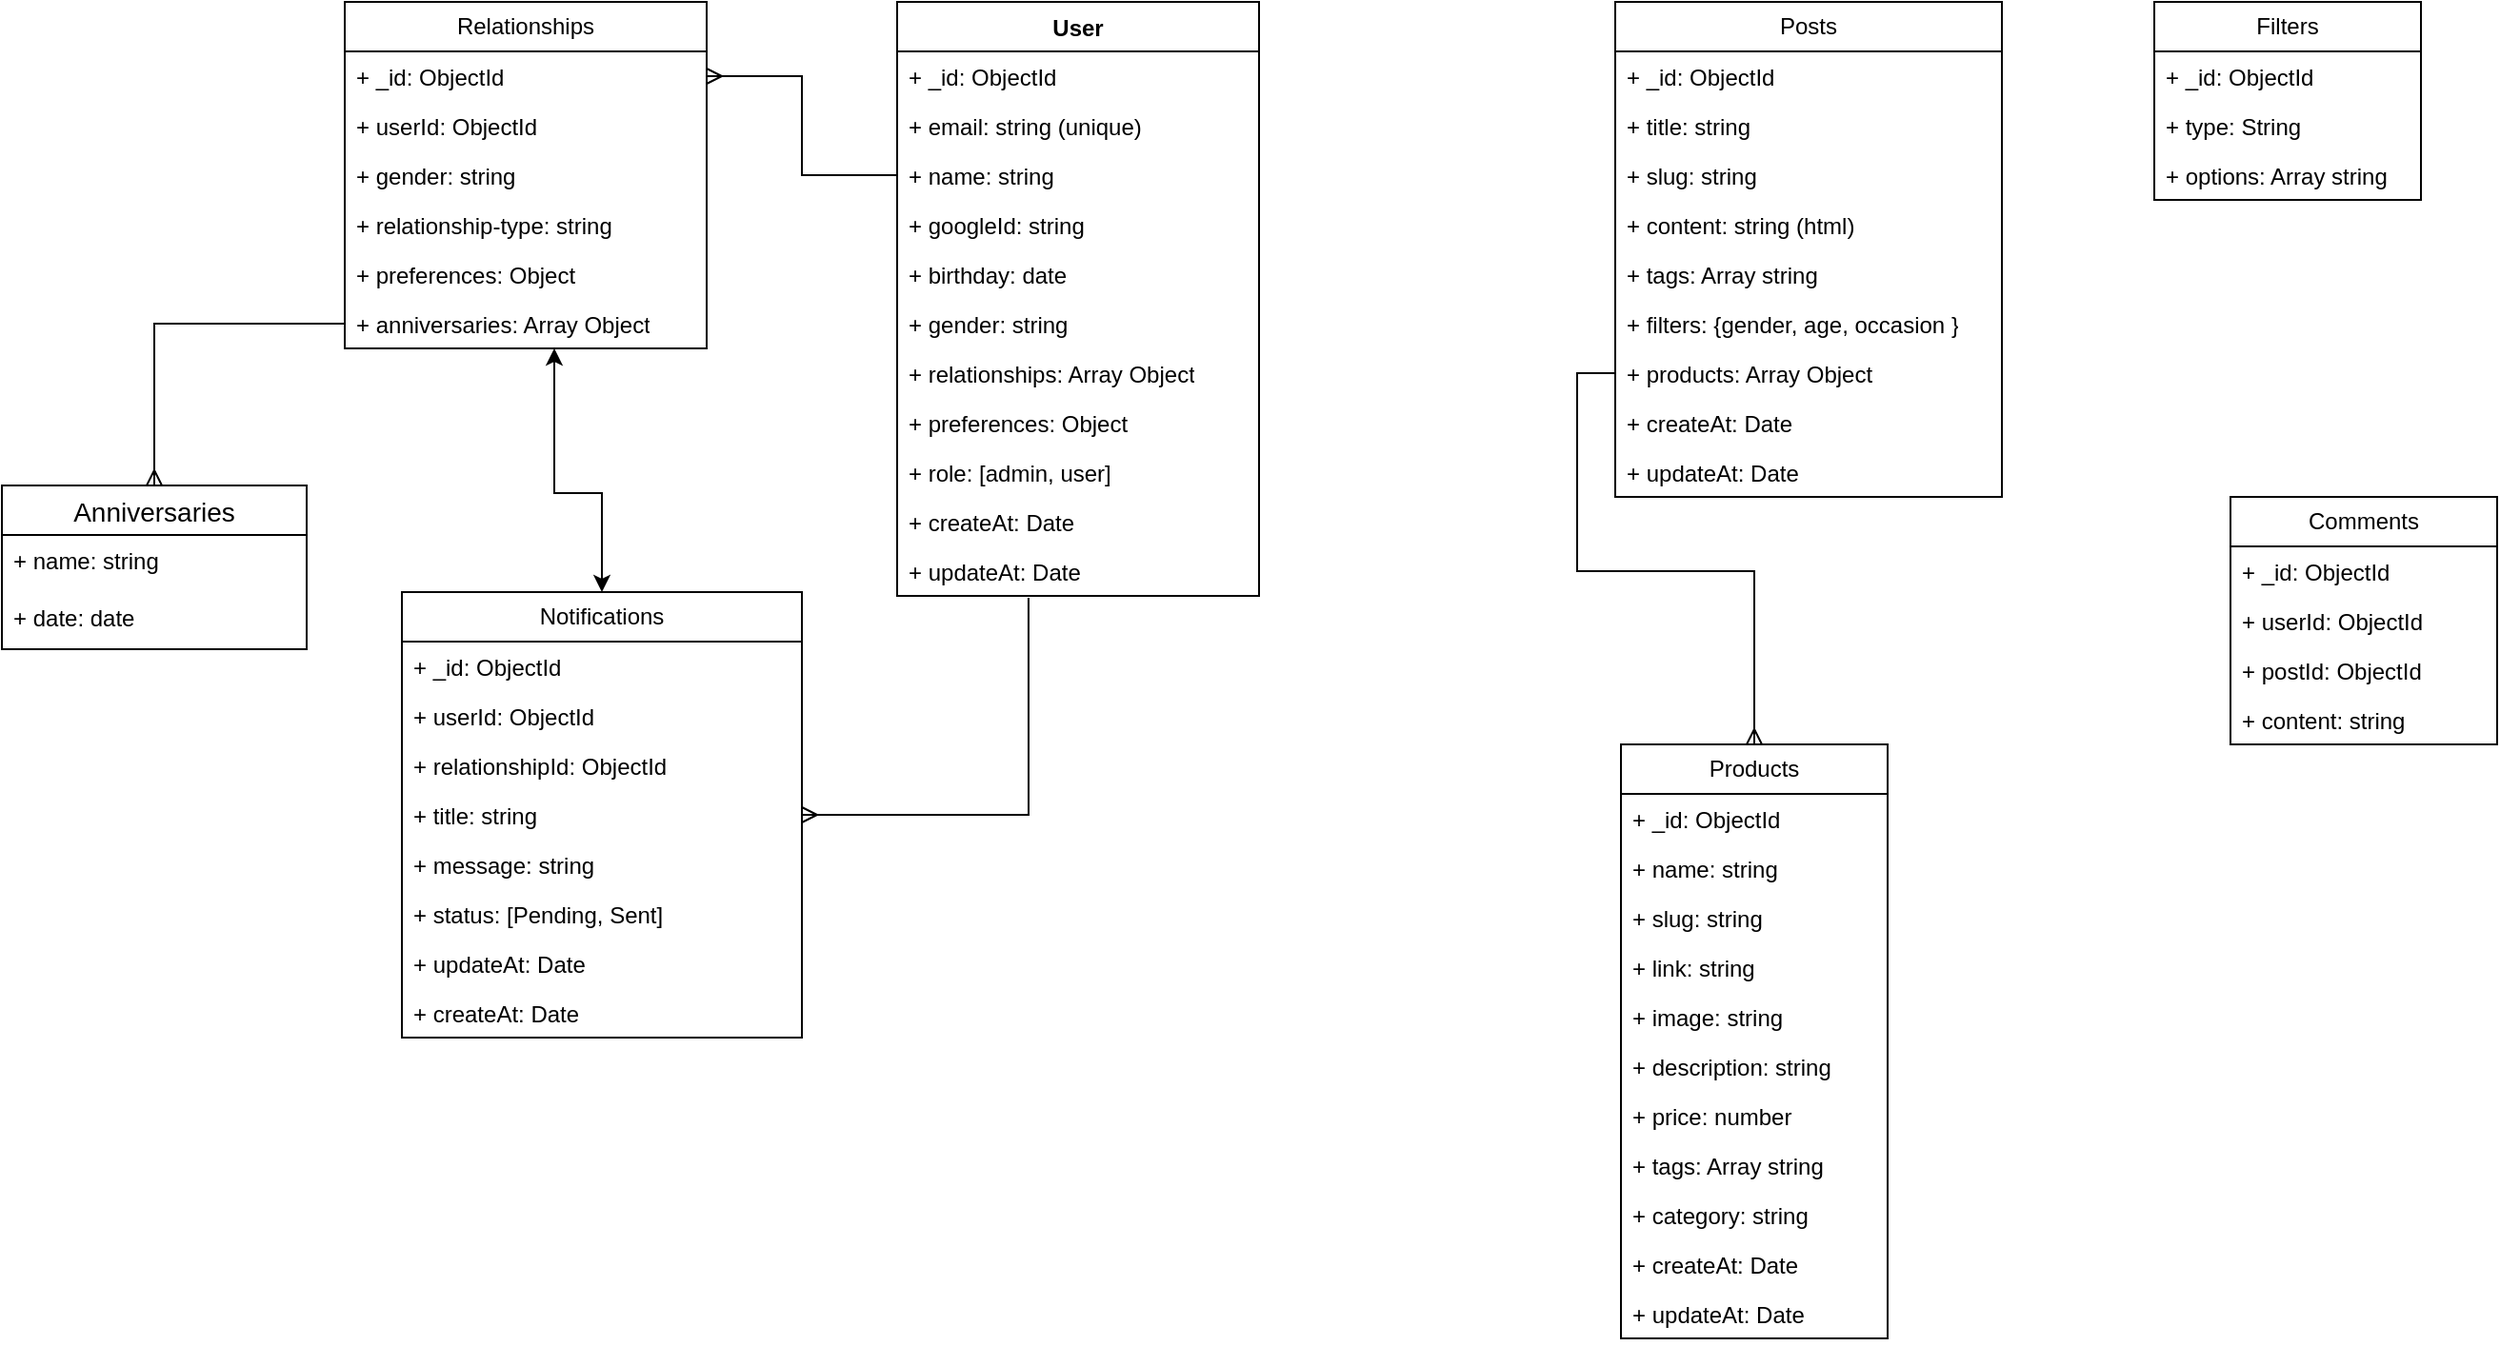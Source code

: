 <mxfile version="26.0.4">
  <diagram name="Trang-1" id="--xrfrz-BZa6Kmq3hvPH">
    <mxGraphModel dx="3074" dy="732" grid="1" gridSize="10" guides="1" tooltips="1" connect="1" arrows="1" fold="1" page="1" pageScale="1" pageWidth="1654" pageHeight="2336" math="0" shadow="0">
      <root>
        <mxCell id="0" />
        <mxCell id="1" parent="0" />
        <mxCell id="nXrRDYK2SzlN4TtGPAdK-11" value="User" style="swimlane;fontStyle=1;align=center;verticalAlign=top;childLayout=stackLayout;horizontal=1;startSize=26;horizontalStack=0;resizeParent=1;resizeParentMax=0;resizeLast=0;collapsible=1;marginBottom=0;whiteSpace=wrap;html=1;" parent="1" vertex="1">
          <mxGeometry x="380" y="90" width="190" height="312" as="geometry" />
        </mxCell>
        <mxCell id="nXrRDYK2SzlN4TtGPAdK-12" value="+ _id: ObjectId" style="text;strokeColor=none;fillColor=none;align=left;verticalAlign=top;spacingLeft=4;spacingRight=4;overflow=hidden;rotatable=0;points=[[0,0.5],[1,0.5]];portConstraint=eastwest;whiteSpace=wrap;html=1;" parent="nXrRDYK2SzlN4TtGPAdK-11" vertex="1">
          <mxGeometry y="26" width="190" height="26" as="geometry" />
        </mxCell>
        <mxCell id="nXrRDYK2SzlN4TtGPAdK-17" value="+ email: string (unique)" style="text;strokeColor=none;fillColor=none;align=left;verticalAlign=top;spacingLeft=4;spacingRight=4;overflow=hidden;rotatable=0;points=[[0,0.5],[1,0.5]];portConstraint=eastwest;whiteSpace=wrap;html=1;" parent="nXrRDYK2SzlN4TtGPAdK-11" vertex="1">
          <mxGeometry y="52" width="190" height="26" as="geometry" />
        </mxCell>
        <mxCell id="nXrRDYK2SzlN4TtGPAdK-18" value="+ name: string&amp;nbsp;" style="text;strokeColor=none;fillColor=none;align=left;verticalAlign=top;spacingLeft=4;spacingRight=4;overflow=hidden;rotatable=0;points=[[0,0.5],[1,0.5]];portConstraint=eastwest;whiteSpace=wrap;html=1;" parent="nXrRDYK2SzlN4TtGPAdK-11" vertex="1">
          <mxGeometry y="78" width="190" height="26" as="geometry" />
        </mxCell>
        <mxCell id="nXrRDYK2SzlN4TtGPAdK-25" value="+ googleId: string" style="text;strokeColor=none;fillColor=none;align=left;verticalAlign=top;spacingLeft=4;spacingRight=4;overflow=hidden;rotatable=0;points=[[0,0.5],[1,0.5]];portConstraint=eastwest;whiteSpace=wrap;html=1;" parent="nXrRDYK2SzlN4TtGPAdK-11" vertex="1">
          <mxGeometry y="104" width="190" height="26" as="geometry" />
        </mxCell>
        <mxCell id="nXrRDYK2SzlN4TtGPAdK-19" value="+ birthday: date" style="text;strokeColor=none;fillColor=none;align=left;verticalAlign=top;spacingLeft=4;spacingRight=4;overflow=hidden;rotatable=0;points=[[0,0.5],[1,0.5]];portConstraint=eastwest;whiteSpace=wrap;html=1;" parent="nXrRDYK2SzlN4TtGPAdK-11" vertex="1">
          <mxGeometry y="130" width="190" height="26" as="geometry" />
        </mxCell>
        <mxCell id="nXrRDYK2SzlN4TtGPAdK-20" value="+ gender: string" style="text;strokeColor=none;fillColor=none;align=left;verticalAlign=top;spacingLeft=4;spacingRight=4;overflow=hidden;rotatable=0;points=[[0,0.5],[1,0.5]];portConstraint=eastwest;whiteSpace=wrap;html=1;" parent="nXrRDYK2SzlN4TtGPAdK-11" vertex="1">
          <mxGeometry y="156" width="190" height="26" as="geometry" />
        </mxCell>
        <mxCell id="nXrRDYK2SzlN4TtGPAdK-21" value="+ relationships: Array Object" style="text;strokeColor=none;fillColor=none;align=left;verticalAlign=top;spacingLeft=4;spacingRight=4;overflow=hidden;rotatable=0;points=[[0,0.5],[1,0.5]];portConstraint=eastwest;whiteSpace=wrap;html=1;" parent="nXrRDYK2SzlN4TtGPAdK-11" vertex="1">
          <mxGeometry y="182" width="190" height="26" as="geometry" />
        </mxCell>
        <mxCell id="nXrRDYK2SzlN4TtGPAdK-22" value="+ preferences: Object" style="text;strokeColor=none;fillColor=none;align=left;verticalAlign=top;spacingLeft=4;spacingRight=4;overflow=hidden;rotatable=0;points=[[0,0.5],[1,0.5]];portConstraint=eastwest;whiteSpace=wrap;html=1;" parent="nXrRDYK2SzlN4TtGPAdK-11" vertex="1">
          <mxGeometry y="208" width="190" height="26" as="geometry" />
        </mxCell>
        <mxCell id="aT9ikR8N9o_AzXJabpUz-1" value="+ role: [admin, user]" style="text;strokeColor=none;fillColor=none;align=left;verticalAlign=top;spacingLeft=4;spacingRight=4;overflow=hidden;rotatable=0;points=[[0,0.5],[1,0.5]];portConstraint=eastwest;whiteSpace=wrap;html=1;" vertex="1" parent="nXrRDYK2SzlN4TtGPAdK-11">
          <mxGeometry y="234" width="190" height="26" as="geometry" />
        </mxCell>
        <mxCell id="nXrRDYK2SzlN4TtGPAdK-35" value="+ createAt: Date" style="text;strokeColor=none;fillColor=none;align=left;verticalAlign=top;spacingLeft=4;spacingRight=4;overflow=hidden;rotatable=0;points=[[0,0.5],[1,0.5]];portConstraint=eastwest;whiteSpace=wrap;html=1;" parent="nXrRDYK2SzlN4TtGPAdK-11" vertex="1">
          <mxGeometry y="260" width="190" height="26" as="geometry" />
        </mxCell>
        <mxCell id="nXrRDYK2SzlN4TtGPAdK-36" value="+ updateAt: Date" style="text;strokeColor=none;fillColor=none;align=left;verticalAlign=top;spacingLeft=4;spacingRight=4;overflow=hidden;rotatable=0;points=[[0,0.5],[1,0.5]];portConstraint=eastwest;whiteSpace=wrap;html=1;" parent="nXrRDYK2SzlN4TtGPAdK-11" vertex="1">
          <mxGeometry y="286" width="190" height="26" as="geometry" />
        </mxCell>
        <mxCell id="nXrRDYK2SzlN4TtGPAdK-30" value="Posts" style="swimlane;fontStyle=0;childLayout=stackLayout;horizontal=1;startSize=26;fillColor=none;horizontalStack=0;resizeParent=1;resizeParentMax=0;resizeLast=0;collapsible=1;marginBottom=0;whiteSpace=wrap;html=1;" parent="1" vertex="1">
          <mxGeometry x="757" y="90" width="203" height="260" as="geometry" />
        </mxCell>
        <mxCell id="nXrRDYK2SzlN4TtGPAdK-31" value="+ _id: ObjectId" style="text;strokeColor=none;fillColor=none;align=left;verticalAlign=top;spacingLeft=4;spacingRight=4;overflow=hidden;rotatable=0;points=[[0,0.5],[1,0.5]];portConstraint=eastwest;whiteSpace=wrap;html=1;" parent="nXrRDYK2SzlN4TtGPAdK-30" vertex="1">
          <mxGeometry y="26" width="203" height="26" as="geometry" />
        </mxCell>
        <mxCell id="nXrRDYK2SzlN4TtGPAdK-32" value="+ title: string" style="text;strokeColor=none;fillColor=none;align=left;verticalAlign=top;spacingLeft=4;spacingRight=4;overflow=hidden;rotatable=0;points=[[0,0.5],[1,0.5]];portConstraint=eastwest;whiteSpace=wrap;html=1;" parent="nXrRDYK2SzlN4TtGPAdK-30" vertex="1">
          <mxGeometry y="52" width="203" height="26" as="geometry" />
        </mxCell>
        <mxCell id="nXrRDYK2SzlN4TtGPAdK-55" value="+ slug: string" style="text;strokeColor=none;fillColor=none;align=left;verticalAlign=top;spacingLeft=4;spacingRight=4;overflow=hidden;rotatable=0;points=[[0,0.5],[1,0.5]];portConstraint=eastwest;whiteSpace=wrap;html=1;" parent="nXrRDYK2SzlN4TtGPAdK-30" vertex="1">
          <mxGeometry y="78" width="203" height="26" as="geometry" />
        </mxCell>
        <mxCell id="nXrRDYK2SzlN4TtGPAdK-33" value="+ content: string (html)" style="text;strokeColor=none;fillColor=none;align=left;verticalAlign=top;spacingLeft=4;spacingRight=4;overflow=hidden;rotatable=0;points=[[0,0.5],[1,0.5]];portConstraint=eastwest;whiteSpace=wrap;html=1;" parent="nXrRDYK2SzlN4TtGPAdK-30" vertex="1">
          <mxGeometry y="104" width="203" height="26" as="geometry" />
        </mxCell>
        <mxCell id="nXrRDYK2SzlN4TtGPAdK-60" value="+ tags: Array string" style="text;strokeColor=none;fillColor=none;align=left;verticalAlign=top;spacingLeft=4;spacingRight=4;overflow=hidden;rotatable=0;points=[[0,0.5],[1,0.5]];portConstraint=eastwest;whiteSpace=wrap;html=1;" parent="nXrRDYK2SzlN4TtGPAdK-30" vertex="1">
          <mxGeometry y="130" width="203" height="26" as="geometry" />
        </mxCell>
        <mxCell id="nXrRDYK2SzlN4TtGPAdK-59" value="+ filters: {gender, age, occasion }" style="text;strokeColor=none;fillColor=none;align=left;verticalAlign=top;spacingLeft=4;spacingRight=4;overflow=hidden;rotatable=0;points=[[0,0.5],[1,0.5]];portConstraint=eastwest;whiteSpace=wrap;html=1;" parent="nXrRDYK2SzlN4TtGPAdK-30" vertex="1">
          <mxGeometry y="156" width="203" height="26" as="geometry" />
        </mxCell>
        <mxCell id="nXrRDYK2SzlN4TtGPAdK-34" value="+ products: Array Object" style="text;strokeColor=none;fillColor=none;align=left;verticalAlign=top;spacingLeft=4;spacingRight=4;overflow=hidden;rotatable=0;points=[[0,0.5],[1,0.5]];portConstraint=eastwest;whiteSpace=wrap;html=1;" parent="nXrRDYK2SzlN4TtGPAdK-30" vertex="1">
          <mxGeometry y="182" width="203" height="26" as="geometry" />
        </mxCell>
        <mxCell id="nXrRDYK2SzlN4TtGPAdK-23" value="+ createAt: Date" style="text;strokeColor=none;fillColor=none;align=left;verticalAlign=top;spacingLeft=4;spacingRight=4;overflow=hidden;rotatable=0;points=[[0,0.5],[1,0.5]];portConstraint=eastwest;whiteSpace=wrap;html=1;" parent="nXrRDYK2SzlN4TtGPAdK-30" vertex="1">
          <mxGeometry y="208" width="203" height="26" as="geometry" />
        </mxCell>
        <mxCell id="nXrRDYK2SzlN4TtGPAdK-24" value="+ updateAt: Date" style="text;strokeColor=none;fillColor=none;align=left;verticalAlign=top;spacingLeft=4;spacingRight=4;overflow=hidden;rotatable=0;points=[[0,0.5],[1,0.5]];portConstraint=eastwest;whiteSpace=wrap;html=1;" parent="nXrRDYK2SzlN4TtGPAdK-30" vertex="1">
          <mxGeometry y="234" width="203" height="26" as="geometry" />
        </mxCell>
        <mxCell id="nXrRDYK2SzlN4TtGPAdK-61" style="edgeStyle=orthogonalEdgeStyle;rounded=0;orthogonalLoop=1;jettySize=auto;html=1;startArrow=ERmany;startFill=0;endArrow=none;endFill=0;" parent="1" source="nXrRDYK2SzlN4TtGPAdK-37" target="nXrRDYK2SzlN4TtGPAdK-34" edge="1">
          <mxGeometry relative="1" as="geometry" />
        </mxCell>
        <mxCell id="nXrRDYK2SzlN4TtGPAdK-37" value="Products" style="swimlane;fontStyle=0;childLayout=stackLayout;horizontal=1;startSize=26;fillColor=none;horizontalStack=0;resizeParent=1;resizeParentMax=0;resizeLast=0;collapsible=1;marginBottom=0;whiteSpace=wrap;html=1;" parent="1" vertex="1">
          <mxGeometry x="760" y="480" width="140" height="312" as="geometry" />
        </mxCell>
        <mxCell id="nXrRDYK2SzlN4TtGPAdK-38" value="+ _id: ObjectId" style="text;strokeColor=none;fillColor=none;align=left;verticalAlign=top;spacingLeft=4;spacingRight=4;overflow=hidden;rotatable=0;points=[[0,0.5],[1,0.5]];portConstraint=eastwest;whiteSpace=wrap;html=1;" parent="nXrRDYK2SzlN4TtGPAdK-37" vertex="1">
          <mxGeometry y="26" width="140" height="26" as="geometry" />
        </mxCell>
        <mxCell id="nXrRDYK2SzlN4TtGPAdK-40" value="+ name: string" style="text;strokeColor=none;fillColor=none;align=left;verticalAlign=top;spacingLeft=4;spacingRight=4;overflow=hidden;rotatable=0;points=[[0,0.5],[1,0.5]];portConstraint=eastwest;whiteSpace=wrap;html=1;" parent="nXrRDYK2SzlN4TtGPAdK-37" vertex="1">
          <mxGeometry y="52" width="140" height="26" as="geometry" />
        </mxCell>
        <mxCell id="aT9ikR8N9o_AzXJabpUz-12" value="+ slug: string" style="text;strokeColor=none;fillColor=none;align=left;verticalAlign=top;spacingLeft=4;spacingRight=4;overflow=hidden;rotatable=0;points=[[0,0.5],[1,0.5]];portConstraint=eastwest;whiteSpace=wrap;html=1;" vertex="1" parent="nXrRDYK2SzlN4TtGPAdK-37">
          <mxGeometry y="78" width="140" height="26" as="geometry" />
        </mxCell>
        <mxCell id="nXrRDYK2SzlN4TtGPAdK-46" value="+ link: string" style="text;strokeColor=none;fillColor=none;align=left;verticalAlign=top;spacingLeft=4;spacingRight=4;overflow=hidden;rotatable=0;points=[[0,0.5],[1,0.5]];portConstraint=eastwest;whiteSpace=wrap;html=1;" parent="nXrRDYK2SzlN4TtGPAdK-37" vertex="1">
          <mxGeometry y="104" width="140" height="26" as="geometry" />
        </mxCell>
        <mxCell id="nXrRDYK2SzlN4TtGPAdK-47" value="+ image: string" style="text;strokeColor=none;fillColor=none;align=left;verticalAlign=top;spacingLeft=4;spacingRight=4;overflow=hidden;rotatable=0;points=[[0,0.5],[1,0.5]];portConstraint=eastwest;whiteSpace=wrap;html=1;" parent="nXrRDYK2SzlN4TtGPAdK-37" vertex="1">
          <mxGeometry y="130" width="140" height="26" as="geometry" />
        </mxCell>
        <mxCell id="nXrRDYK2SzlN4TtGPAdK-48" value="+ description: string" style="text;strokeColor=none;fillColor=none;align=left;verticalAlign=top;spacingLeft=4;spacingRight=4;overflow=hidden;rotatable=0;points=[[0,0.5],[1,0.5]];portConstraint=eastwest;whiteSpace=wrap;html=1;" parent="nXrRDYK2SzlN4TtGPAdK-37" vertex="1">
          <mxGeometry y="156" width="140" height="26" as="geometry" />
        </mxCell>
        <mxCell id="nXrRDYK2SzlN4TtGPAdK-58" value="+ price: number" style="text;strokeColor=none;fillColor=none;align=left;verticalAlign=top;spacingLeft=4;spacingRight=4;overflow=hidden;rotatable=0;points=[[0,0.5],[1,0.5]];portConstraint=eastwest;whiteSpace=wrap;html=1;" parent="nXrRDYK2SzlN4TtGPAdK-37" vertex="1">
          <mxGeometry y="182" width="140" height="26" as="geometry" />
        </mxCell>
        <mxCell id="nXrRDYK2SzlN4TtGPAdK-56" value="+ tags: Array string" style="text;strokeColor=none;fillColor=none;align=left;verticalAlign=top;spacingLeft=4;spacingRight=4;overflow=hidden;rotatable=0;points=[[0,0.5],[1,0.5]];portConstraint=eastwest;whiteSpace=wrap;html=1;" parent="nXrRDYK2SzlN4TtGPAdK-37" vertex="1">
          <mxGeometry y="208" width="140" height="26" as="geometry" />
        </mxCell>
        <mxCell id="nXrRDYK2SzlN4TtGPAdK-57" value="+ category: string" style="text;strokeColor=none;fillColor=none;align=left;verticalAlign=top;spacingLeft=4;spacingRight=4;overflow=hidden;rotatable=0;points=[[0,0.5],[1,0.5]];portConstraint=eastwest;whiteSpace=wrap;html=1;" parent="nXrRDYK2SzlN4TtGPAdK-37" vertex="1">
          <mxGeometry y="234" width="140" height="26" as="geometry" />
        </mxCell>
        <mxCell id="nXrRDYK2SzlN4TtGPAdK-52" value="+ createAt: Date" style="text;strokeColor=none;fillColor=none;align=left;verticalAlign=top;spacingLeft=4;spacingRight=4;overflow=hidden;rotatable=0;points=[[0,0.5],[1,0.5]];portConstraint=eastwest;whiteSpace=wrap;html=1;" parent="nXrRDYK2SzlN4TtGPAdK-37" vertex="1">
          <mxGeometry y="260" width="140" height="26" as="geometry" />
        </mxCell>
        <mxCell id="nXrRDYK2SzlN4TtGPAdK-53" value="+ updateAt: Date" style="text;strokeColor=none;fillColor=none;align=left;verticalAlign=top;spacingLeft=4;spacingRight=4;overflow=hidden;rotatable=0;points=[[0,0.5],[1,0.5]];portConstraint=eastwest;whiteSpace=wrap;html=1;" parent="nXrRDYK2SzlN4TtGPAdK-37" vertex="1">
          <mxGeometry y="286" width="140" height="26" as="geometry" />
        </mxCell>
        <mxCell id="nXrRDYK2SzlN4TtGPAdK-41" value="Filters" style="swimlane;fontStyle=0;childLayout=stackLayout;horizontal=1;startSize=26;fillColor=none;horizontalStack=0;resizeParent=1;resizeParentMax=0;resizeLast=0;collapsible=1;marginBottom=0;whiteSpace=wrap;html=1;" parent="1" vertex="1">
          <mxGeometry x="1040" y="90" width="140" height="104" as="geometry" />
        </mxCell>
        <mxCell id="nXrRDYK2SzlN4TtGPAdK-42" value="+ _id: ObjectId" style="text;strokeColor=none;fillColor=none;align=left;verticalAlign=top;spacingLeft=4;spacingRight=4;overflow=hidden;rotatable=0;points=[[0,0.5],[1,0.5]];portConstraint=eastwest;whiteSpace=wrap;html=1;" parent="nXrRDYK2SzlN4TtGPAdK-41" vertex="1">
          <mxGeometry y="26" width="140" height="26" as="geometry" />
        </mxCell>
        <mxCell id="nXrRDYK2SzlN4TtGPAdK-43" value="+ type: String" style="text;strokeColor=none;fillColor=none;align=left;verticalAlign=top;spacingLeft=4;spacingRight=4;overflow=hidden;rotatable=0;points=[[0,0.5],[1,0.5]];portConstraint=eastwest;whiteSpace=wrap;html=1;" parent="nXrRDYK2SzlN4TtGPAdK-41" vertex="1">
          <mxGeometry y="52" width="140" height="26" as="geometry" />
        </mxCell>
        <mxCell id="nXrRDYK2SzlN4TtGPAdK-44" value="+ options: Array string" style="text;strokeColor=none;fillColor=none;align=left;verticalAlign=top;spacingLeft=4;spacingRight=4;overflow=hidden;rotatable=0;points=[[0,0.5],[1,0.5]];portConstraint=eastwest;whiteSpace=wrap;html=1;" parent="nXrRDYK2SzlN4TtGPAdK-41" vertex="1">
          <mxGeometry y="78" width="140" height="26" as="geometry" />
        </mxCell>
        <mxCell id="nXrRDYK2SzlN4TtGPAdK-62" value="Relationships" style="swimlane;fontStyle=0;childLayout=stackLayout;horizontal=1;startSize=26;fillColor=none;horizontalStack=0;resizeParent=1;resizeParentMax=0;resizeLast=0;collapsible=1;marginBottom=0;whiteSpace=wrap;html=1;" parent="1" vertex="1">
          <mxGeometry x="90" y="90" width="190" height="182" as="geometry" />
        </mxCell>
        <mxCell id="nXrRDYK2SzlN4TtGPAdK-63" value="+ _id: ObjectId" style="text;strokeColor=none;fillColor=none;align=left;verticalAlign=top;spacingLeft=4;spacingRight=4;overflow=hidden;rotatable=0;points=[[0,0.5],[1,0.5]];portConstraint=eastwest;whiteSpace=wrap;html=1;" parent="nXrRDYK2SzlN4TtGPAdK-62" vertex="1">
          <mxGeometry y="26" width="190" height="26" as="geometry" />
        </mxCell>
        <mxCell id="nXrRDYK2SzlN4TtGPAdK-81" value="+ userId: ObjectId" style="text;strokeColor=none;fillColor=none;align=left;verticalAlign=top;spacingLeft=4;spacingRight=4;overflow=hidden;rotatable=0;points=[[0,0.5],[1,0.5]];portConstraint=eastwest;whiteSpace=wrap;html=1;" parent="nXrRDYK2SzlN4TtGPAdK-62" vertex="1">
          <mxGeometry y="52" width="190" height="26" as="geometry" />
        </mxCell>
        <mxCell id="nXrRDYK2SzlN4TtGPAdK-82" value="+ gender: string" style="text;strokeColor=none;fillColor=none;align=left;verticalAlign=top;spacingLeft=4;spacingRight=4;overflow=hidden;rotatable=0;points=[[0,0.5],[1,0.5]];portConstraint=eastwest;whiteSpace=wrap;html=1;" parent="nXrRDYK2SzlN4TtGPAdK-62" vertex="1">
          <mxGeometry y="78" width="190" height="26" as="geometry" />
        </mxCell>
        <mxCell id="nXrRDYK2SzlN4TtGPAdK-65" value="+ relationship-type: string&amp;nbsp;" style="text;strokeColor=none;fillColor=none;align=left;verticalAlign=top;spacingLeft=4;spacingRight=4;overflow=hidden;rotatable=0;points=[[0,0.5],[1,0.5]];portConstraint=eastwest;whiteSpace=wrap;html=1;" parent="nXrRDYK2SzlN4TtGPAdK-62" vertex="1">
          <mxGeometry y="104" width="190" height="26" as="geometry" />
        </mxCell>
        <mxCell id="nXrRDYK2SzlN4TtGPAdK-64" value="+ preferences: Object" style="text;strokeColor=none;fillColor=none;align=left;verticalAlign=top;spacingLeft=4;spacingRight=4;overflow=hidden;rotatable=0;points=[[0,0.5],[1,0.5]];portConstraint=eastwest;whiteSpace=wrap;html=1;" parent="nXrRDYK2SzlN4TtGPAdK-62" vertex="1">
          <mxGeometry y="130" width="190" height="26" as="geometry" />
        </mxCell>
        <mxCell id="nXrRDYK2SzlN4TtGPAdK-69" value="+ anniversaries: Array Object" style="text;strokeColor=none;fillColor=none;align=left;verticalAlign=top;spacingLeft=4;spacingRight=4;overflow=hidden;rotatable=0;points=[[0,0.5],[1,0.5]];portConstraint=eastwest;whiteSpace=wrap;html=1;" parent="nXrRDYK2SzlN4TtGPAdK-62" vertex="1">
          <mxGeometry y="156" width="190" height="26" as="geometry" />
        </mxCell>
        <mxCell id="nXrRDYK2SzlN4TtGPAdK-74" value="" style="edgeStyle=orthogonalEdgeStyle;rounded=0;orthogonalLoop=1;jettySize=auto;html=1;endArrow=none;endFill=0;startArrow=ERmany;startFill=0;" parent="1" source="nXrRDYK2SzlN4TtGPAdK-70" target="nXrRDYK2SzlN4TtGPAdK-69" edge="1">
          <mxGeometry relative="1" as="geometry" />
        </mxCell>
        <mxCell id="nXrRDYK2SzlN4TtGPAdK-70" value="Anniversaries" style="swimlane;fontStyle=0;childLayout=stackLayout;horizontal=1;startSize=26;horizontalStack=0;resizeParent=1;resizeParentMax=0;resizeLast=0;collapsible=1;marginBottom=0;align=center;fontSize=14;" parent="1" vertex="1">
          <mxGeometry x="-90" y="344" width="160" height="86" as="geometry" />
        </mxCell>
        <mxCell id="nXrRDYK2SzlN4TtGPAdK-71" value="+ name: string" style="text;strokeColor=none;fillColor=none;spacingLeft=4;spacingRight=4;overflow=hidden;rotatable=0;points=[[0,0.5],[1,0.5]];portConstraint=eastwest;fontSize=12;whiteSpace=wrap;html=1;" parent="nXrRDYK2SzlN4TtGPAdK-70" vertex="1">
          <mxGeometry y="26" width="160" height="30" as="geometry" />
        </mxCell>
        <mxCell id="nXrRDYK2SzlN4TtGPAdK-72" value="+ date: date" style="text;strokeColor=none;fillColor=none;spacingLeft=4;spacingRight=4;overflow=hidden;rotatable=0;points=[[0,0.5],[1,0.5]];portConstraint=eastwest;fontSize=12;whiteSpace=wrap;html=1;" parent="nXrRDYK2SzlN4TtGPAdK-70" vertex="1">
          <mxGeometry y="56" width="160" height="30" as="geometry" />
        </mxCell>
        <mxCell id="aT9ikR8N9o_AzXJabpUz-3" value="" style="edgeStyle=orthogonalEdgeStyle;rounded=0;orthogonalLoop=1;jettySize=auto;html=1;startArrow=classic;startFill=1;" edge="1" parent="1" source="nXrRDYK2SzlN4TtGPAdK-75" target="nXrRDYK2SzlN4TtGPAdK-69">
          <mxGeometry relative="1" as="geometry">
            <Array as="points">
              <mxPoint x="225" y="348" />
              <mxPoint x="200" y="348" />
            </Array>
          </mxGeometry>
        </mxCell>
        <mxCell id="aT9ikR8N9o_AzXJabpUz-6" value="" style="edgeStyle=orthogonalEdgeStyle;rounded=0;orthogonalLoop=1;jettySize=auto;html=1;entryX=0.363;entryY=1.038;entryDx=0;entryDy=0;entryPerimeter=0;startArrow=ERmany;startFill=0;endArrow=none;endFill=0;" edge="1" parent="1" source="nXrRDYK2SzlN4TtGPAdK-75" target="nXrRDYK2SzlN4TtGPAdK-36">
          <mxGeometry relative="1" as="geometry">
            <mxPoint x="475" y="334" as="targetPoint" />
          </mxGeometry>
        </mxCell>
        <mxCell id="nXrRDYK2SzlN4TtGPAdK-75" value="Notifications" style="swimlane;fontStyle=0;childLayout=stackLayout;horizontal=1;startSize=26;fillColor=none;horizontalStack=0;resizeParent=1;resizeParentMax=0;resizeLast=0;collapsible=1;marginBottom=0;whiteSpace=wrap;html=1;" parent="1" vertex="1">
          <mxGeometry x="120" y="400" width="210" height="234" as="geometry" />
        </mxCell>
        <mxCell id="nXrRDYK2SzlN4TtGPAdK-76" value="+ _id: ObjectId" style="text;strokeColor=none;fillColor=none;align=left;verticalAlign=top;spacingLeft=4;spacingRight=4;overflow=hidden;rotatable=0;points=[[0,0.5],[1,0.5]];portConstraint=eastwest;whiteSpace=wrap;html=1;" parent="nXrRDYK2SzlN4TtGPAdK-75" vertex="1">
          <mxGeometry y="26" width="210" height="26" as="geometry" />
        </mxCell>
        <mxCell id="nXrRDYK2SzlN4TtGPAdK-77" value="+ userId: ObjectId" style="text;strokeColor=none;fillColor=none;align=left;verticalAlign=top;spacingLeft=4;spacingRight=4;overflow=hidden;rotatable=0;points=[[0,0.5],[1,0.5]];portConstraint=eastwest;whiteSpace=wrap;html=1;" parent="nXrRDYK2SzlN4TtGPAdK-75" vertex="1">
          <mxGeometry y="52" width="210" height="26" as="geometry" />
        </mxCell>
        <mxCell id="nXrRDYK2SzlN4TtGPAdK-78" value="+&amp;nbsp;relationshipId: ObjectId" style="text;strokeColor=none;fillColor=none;align=left;verticalAlign=top;spacingLeft=4;spacingRight=4;overflow=hidden;rotatable=0;points=[[0,0.5],[1,0.5]];portConstraint=eastwest;whiteSpace=wrap;html=1;" parent="nXrRDYK2SzlN4TtGPAdK-75" vertex="1">
          <mxGeometry y="78" width="210" height="26" as="geometry" />
        </mxCell>
        <mxCell id="nXrRDYK2SzlN4TtGPAdK-83" value="+ title: string" style="text;strokeColor=none;fillColor=none;align=left;verticalAlign=top;spacingLeft=4;spacingRight=4;overflow=hidden;rotatable=0;points=[[0,0.5],[1,0.5]];portConstraint=eastwest;whiteSpace=wrap;html=1;" parent="nXrRDYK2SzlN4TtGPAdK-75" vertex="1">
          <mxGeometry y="104" width="210" height="26" as="geometry" />
        </mxCell>
        <mxCell id="nXrRDYK2SzlN4TtGPAdK-84" value="+ message: string" style="text;strokeColor=none;fillColor=none;align=left;verticalAlign=top;spacingLeft=4;spacingRight=4;overflow=hidden;rotatable=0;points=[[0,0.5],[1,0.5]];portConstraint=eastwest;whiteSpace=wrap;html=1;" parent="nXrRDYK2SzlN4TtGPAdK-75" vertex="1">
          <mxGeometry y="130" width="210" height="26" as="geometry" />
        </mxCell>
        <mxCell id="nXrRDYK2SzlN4TtGPAdK-85" value="+ status: [Pending, Sent]" style="text;strokeColor=none;fillColor=none;align=left;verticalAlign=top;spacingLeft=4;spacingRight=4;overflow=hidden;rotatable=0;points=[[0,0.5],[1,0.5]];portConstraint=eastwest;whiteSpace=wrap;html=1;" parent="nXrRDYK2SzlN4TtGPAdK-75" vertex="1">
          <mxGeometry y="156" width="210" height="26" as="geometry" />
        </mxCell>
        <mxCell id="nXrRDYK2SzlN4TtGPAdK-87" value="+ updateAt: Date" style="text;strokeColor=none;fillColor=none;align=left;verticalAlign=top;spacingLeft=4;spacingRight=4;overflow=hidden;rotatable=0;points=[[0,0.5],[1,0.5]];portConstraint=eastwest;whiteSpace=wrap;html=1;" parent="nXrRDYK2SzlN4TtGPAdK-75" vertex="1">
          <mxGeometry y="182" width="210" height="26" as="geometry" />
        </mxCell>
        <mxCell id="nXrRDYK2SzlN4TtGPAdK-86" value="+ createAt: Date" style="text;strokeColor=none;fillColor=none;align=left;verticalAlign=top;spacingLeft=4;spacingRight=4;overflow=hidden;rotatable=0;points=[[0,0.5],[1,0.5]];portConstraint=eastwest;whiteSpace=wrap;html=1;" parent="nXrRDYK2SzlN4TtGPAdK-75" vertex="1">
          <mxGeometry y="208" width="210" height="26" as="geometry" />
        </mxCell>
        <mxCell id="aT9ikR8N9o_AzXJabpUz-2" value="" style="edgeStyle=orthogonalEdgeStyle;rounded=0;orthogonalLoop=1;jettySize=auto;html=1;startArrow=ERmany;startFill=0;endArrow=none;endFill=0;" edge="1" parent="1" source="nXrRDYK2SzlN4TtGPAdK-63" target="nXrRDYK2SzlN4TtGPAdK-18">
          <mxGeometry relative="1" as="geometry" />
        </mxCell>
        <mxCell id="aT9ikR8N9o_AzXJabpUz-7" value="Comments" style="swimlane;fontStyle=0;childLayout=stackLayout;horizontal=1;startSize=26;fillColor=none;horizontalStack=0;resizeParent=1;resizeParentMax=0;resizeLast=0;collapsible=1;marginBottom=0;whiteSpace=wrap;html=1;" vertex="1" parent="1">
          <mxGeometry x="1080" y="350" width="140" height="130" as="geometry" />
        </mxCell>
        <mxCell id="aT9ikR8N9o_AzXJabpUz-8" value="+ _id: ObjectId" style="text;strokeColor=none;fillColor=none;align=left;verticalAlign=top;spacingLeft=4;spacingRight=4;overflow=hidden;rotatable=0;points=[[0,0.5],[1,0.5]];portConstraint=eastwest;whiteSpace=wrap;html=1;" vertex="1" parent="aT9ikR8N9o_AzXJabpUz-7">
          <mxGeometry y="26" width="140" height="26" as="geometry" />
        </mxCell>
        <mxCell id="aT9ikR8N9o_AzXJabpUz-9" value="+ userId: ObjectId" style="text;strokeColor=none;fillColor=none;align=left;verticalAlign=top;spacingLeft=4;spacingRight=4;overflow=hidden;rotatable=0;points=[[0,0.5],[1,0.5]];portConstraint=eastwest;whiteSpace=wrap;html=1;" vertex="1" parent="aT9ikR8N9o_AzXJabpUz-7">
          <mxGeometry y="52" width="140" height="26" as="geometry" />
        </mxCell>
        <mxCell id="aT9ikR8N9o_AzXJabpUz-10" value="+ postId: ObjectId" style="text;strokeColor=none;fillColor=none;align=left;verticalAlign=top;spacingLeft=4;spacingRight=4;overflow=hidden;rotatable=0;points=[[0,0.5],[1,0.5]];portConstraint=eastwest;whiteSpace=wrap;html=1;" vertex="1" parent="aT9ikR8N9o_AzXJabpUz-7">
          <mxGeometry y="78" width="140" height="26" as="geometry" />
        </mxCell>
        <mxCell id="aT9ikR8N9o_AzXJabpUz-11" value="+ content: string" style="text;strokeColor=none;fillColor=none;align=left;verticalAlign=top;spacingLeft=4;spacingRight=4;overflow=hidden;rotatable=0;points=[[0,0.5],[1,0.5]];portConstraint=eastwest;whiteSpace=wrap;html=1;" vertex="1" parent="aT9ikR8N9o_AzXJabpUz-7">
          <mxGeometry y="104" width="140" height="26" as="geometry" />
        </mxCell>
      </root>
    </mxGraphModel>
  </diagram>
</mxfile>
